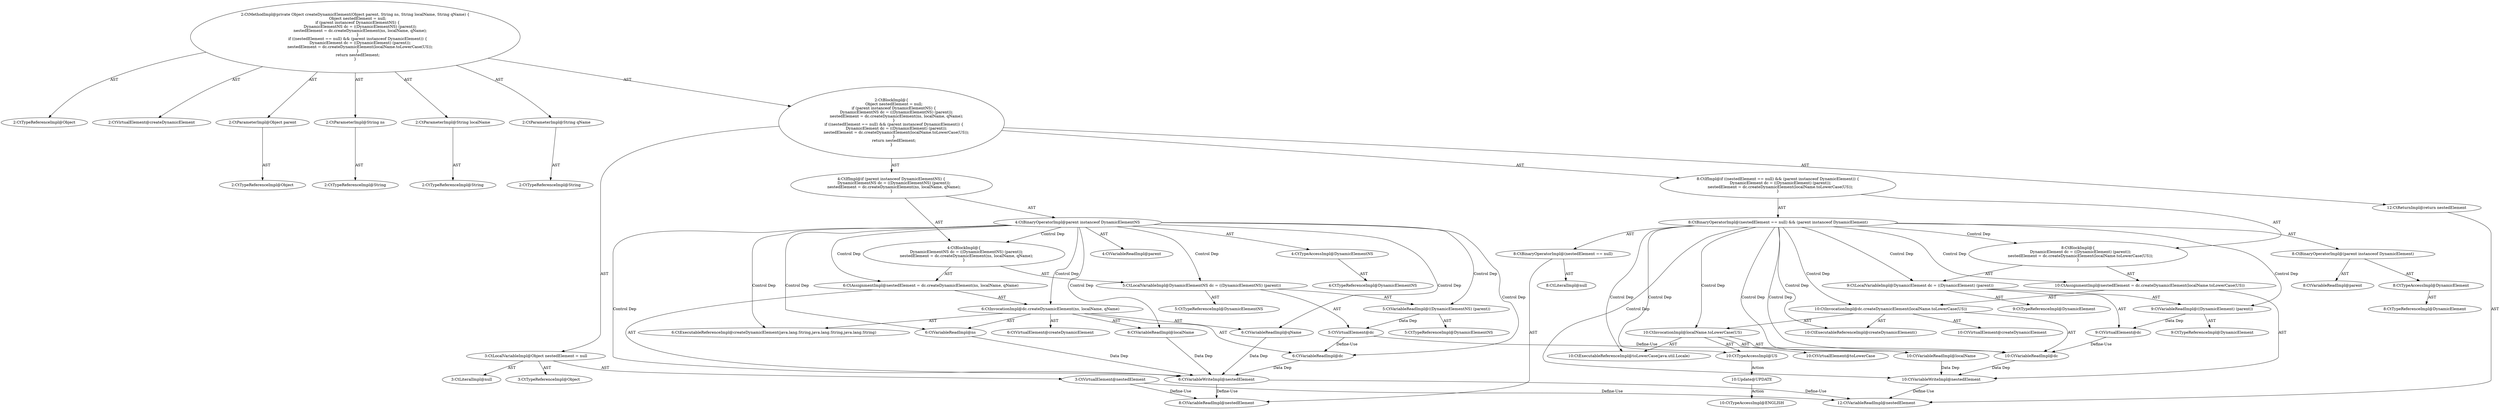 digraph "createDynamicElement#?,Object,String,String,String" {
0 [label="2:CtTypeReferenceImpl@Object" shape=ellipse]
1 [label="2:CtVirtualElement@createDynamicElement" shape=ellipse]
2 [label="2:CtParameterImpl@Object parent" shape=ellipse]
3 [label="2:CtTypeReferenceImpl@Object" shape=ellipse]
4 [label="2:CtParameterImpl@String ns" shape=ellipse]
5 [label="2:CtTypeReferenceImpl@String" shape=ellipse]
6 [label="2:CtParameterImpl@String localName" shape=ellipse]
7 [label="2:CtTypeReferenceImpl@String" shape=ellipse]
8 [label="2:CtParameterImpl@String qName" shape=ellipse]
9 [label="2:CtTypeReferenceImpl@String" shape=ellipse]
10 [label="3:CtTypeReferenceImpl@Object" shape=ellipse]
11 [label="3:CtLiteralImpl@null" shape=ellipse]
12 [label="3:CtVirtualElement@nestedElement" shape=ellipse]
13 [label="3:CtLocalVariableImpl@Object nestedElement = null" shape=ellipse]
14 [label="4:CtVariableReadImpl@parent" shape=ellipse]
15 [label="4:CtTypeAccessImpl@DynamicElementNS" shape=ellipse]
16 [label="4:CtTypeReferenceImpl@DynamicElementNS" shape=ellipse]
17 [label="4:CtBinaryOperatorImpl@parent instanceof DynamicElementNS" shape=ellipse]
18 [label="5:CtTypeReferenceImpl@DynamicElementNS" shape=ellipse]
19 [label="5:CtVariableReadImpl@((DynamicElementNS) (parent))" shape=ellipse]
20 [label="5:CtTypeReferenceImpl@DynamicElementNS" shape=ellipse]
21 [label="5:CtVirtualElement@dc" shape=ellipse]
22 [label="5:CtLocalVariableImpl@DynamicElementNS dc = ((DynamicElementNS) (parent))" shape=ellipse]
23 [label="6:CtVariableWriteImpl@nestedElement" shape=ellipse]
24 [label="6:CtExecutableReferenceImpl@createDynamicElement(java.lang.String,java.lang.String,java.lang.String)" shape=ellipse]
25 [label="6:CtVirtualElement@createDynamicElement" shape=ellipse]
26 [label="6:CtVariableReadImpl@dc" shape=ellipse]
27 [label="6:CtVariableReadImpl@ns" shape=ellipse]
28 [label="6:CtVariableReadImpl@localName" shape=ellipse]
29 [label="6:CtVariableReadImpl@qName" shape=ellipse]
30 [label="6:CtInvocationImpl@dc.createDynamicElement(ns, localName, qName)" shape=ellipse]
31 [label="6:CtAssignmentImpl@nestedElement = dc.createDynamicElement(ns, localName, qName)" shape=ellipse]
32 [label="4:CtBlockImpl@\{
    DynamicElementNS dc = ((DynamicElementNS) (parent));
    nestedElement = dc.createDynamicElement(ns, localName, qName);
\}" shape=ellipse]
33 [label="4:CtIfImpl@if (parent instanceof DynamicElementNS) \{
    DynamicElementNS dc = ((DynamicElementNS) (parent));
    nestedElement = dc.createDynamicElement(ns, localName, qName);
\}" shape=ellipse]
34 [label="8:CtVariableReadImpl@nestedElement" shape=ellipse]
35 [label="8:CtLiteralImpl@null" shape=ellipse]
36 [label="8:CtBinaryOperatorImpl@(nestedElement == null)" shape=ellipse]
37 [label="8:CtVariableReadImpl@parent" shape=ellipse]
38 [label="8:CtTypeAccessImpl@DynamicElement" shape=ellipse]
39 [label="8:CtTypeReferenceImpl@DynamicElement" shape=ellipse]
40 [label="8:CtBinaryOperatorImpl@(parent instanceof DynamicElement)" shape=ellipse]
41 [label="8:CtBinaryOperatorImpl@(nestedElement == null) && (parent instanceof DynamicElement)" shape=ellipse]
42 [label="9:CtTypeReferenceImpl@DynamicElement" shape=ellipse]
43 [label="9:CtVariableReadImpl@((DynamicElement) (parent))" shape=ellipse]
44 [label="9:CtTypeReferenceImpl@DynamicElement" shape=ellipse]
45 [label="9:CtVirtualElement@dc" shape=ellipse]
46 [label="9:CtLocalVariableImpl@DynamicElement dc = ((DynamicElement) (parent))" shape=ellipse]
47 [label="10:CtVariableWriteImpl@nestedElement" shape=ellipse]
48 [label="10:CtExecutableReferenceImpl@createDynamicElement()" shape=ellipse]
49 [label="10:CtVirtualElement@createDynamicElement" shape=ellipse]
50 [label="10:CtVariableReadImpl@dc" shape=ellipse]
51 [label="10:CtExecutableReferenceImpl@toLowerCase(java.util.Locale)" shape=ellipse]
52 [label="10:CtVirtualElement@toLowerCase" shape=ellipse]
53 [label="10:CtVariableReadImpl@localName" shape=ellipse]
54 [label="10:CtTypeAccessImpl@US" shape=ellipse]
55 [label="10:CtInvocationImpl@localName.toLowerCase(US)" shape=ellipse]
56 [label="10:CtInvocationImpl@dc.createDynamicElement(localName.toLowerCase(US))" shape=ellipse]
57 [label="10:CtAssignmentImpl@nestedElement = dc.createDynamicElement(localName.toLowerCase(US))" shape=ellipse]
58 [label="8:CtBlockImpl@\{
    DynamicElement dc = ((DynamicElement) (parent));
    nestedElement = dc.createDynamicElement(localName.toLowerCase(US));
\}" shape=ellipse]
59 [label="8:CtIfImpl@if ((nestedElement == null) && (parent instanceof DynamicElement)) \{
    DynamicElement dc = ((DynamicElement) (parent));
    nestedElement = dc.createDynamicElement(localName.toLowerCase(US));
\}" shape=ellipse]
60 [label="12:CtVariableReadImpl@nestedElement" shape=ellipse]
61 [label="12:CtReturnImpl@return nestedElement" shape=ellipse]
62 [label="2:CtBlockImpl@\{
    Object nestedElement = null;
    if (parent instanceof DynamicElementNS) \{
        DynamicElementNS dc = ((DynamicElementNS) (parent));
        nestedElement = dc.createDynamicElement(ns, localName, qName);
    \}
    if ((nestedElement == null) && (parent instanceof DynamicElement)) \{
        DynamicElement dc = ((DynamicElement) (parent));
        nestedElement = dc.createDynamicElement(localName.toLowerCase(US));
    \}
    return nestedElement;
\}" shape=ellipse]
63 [label="2:CtMethodImpl@private Object createDynamicElement(Object parent, String ns, String localName, String qName) \{
    Object nestedElement = null;
    if (parent instanceof DynamicElementNS) \{
        DynamicElementNS dc = ((DynamicElementNS) (parent));
        nestedElement = dc.createDynamicElement(ns, localName, qName);
    \}
    if ((nestedElement == null) && (parent instanceof DynamicElement)) \{
        DynamicElement dc = ((DynamicElement) (parent));
        nestedElement = dc.createDynamicElement(localName.toLowerCase(US));
    \}
    return nestedElement;
\}" shape=ellipse]
64 [label="10:Update@UPDATE" shape=ellipse]
65 [label="10:CtTypeAccessImpl@ENGLISH" shape=ellipse]
2 -> 3 [label="AST"];
4 -> 5 [label="AST"];
6 -> 7 [label="AST"];
8 -> 9 [label="AST"];
12 -> 34 [label="Define-Use"];
12 -> 60 [label="Define-Use"];
13 -> 12 [label="AST"];
13 -> 10 [label="AST"];
13 -> 11 [label="AST"];
15 -> 16 [label="AST"];
17 -> 14 [label="AST"];
17 -> 15 [label="AST"];
17 -> 32 [label="Control Dep"];
17 -> 22 [label="Control Dep"];
17 -> 19 [label="Control Dep"];
17 -> 31 [label="Control Dep"];
17 -> 23 [label="Control Dep"];
17 -> 30 [label="Control Dep"];
17 -> 24 [label="Control Dep"];
17 -> 26 [label="Control Dep"];
17 -> 27 [label="Control Dep"];
17 -> 28 [label="Control Dep"];
17 -> 29 [label="Control Dep"];
19 -> 20 [label="AST"];
19 -> 21 [label="Data Dep"];
21 -> 26 [label="Define-Use"];
21 -> 50 [label="Define-Use"];
22 -> 21 [label="AST"];
22 -> 18 [label="AST"];
22 -> 19 [label="AST"];
23 -> 34 [label="Define-Use"];
23 -> 60 [label="Define-Use"];
26 -> 23 [label="Data Dep"];
27 -> 23 [label="Data Dep"];
28 -> 23 [label="Data Dep"];
29 -> 23 [label="Data Dep"];
30 -> 25 [label="AST"];
30 -> 26 [label="AST"];
30 -> 24 [label="AST"];
30 -> 27 [label="AST"];
30 -> 28 [label="AST"];
30 -> 29 [label="AST"];
31 -> 23 [label="AST"];
31 -> 30 [label="AST"];
32 -> 22 [label="AST"];
32 -> 31 [label="AST"];
33 -> 17 [label="AST"];
33 -> 32 [label="AST"];
36 -> 34 [label="AST"];
36 -> 35 [label="AST"];
38 -> 39 [label="AST"];
40 -> 37 [label="AST"];
40 -> 38 [label="AST"];
41 -> 36 [label="AST"];
41 -> 40 [label="AST"];
41 -> 58 [label="Control Dep"];
41 -> 46 [label="Control Dep"];
41 -> 43 [label="Control Dep"];
41 -> 57 [label="Control Dep"];
41 -> 47 [label="Control Dep"];
41 -> 56 [label="Control Dep"];
41 -> 48 [label="Control Dep"];
41 -> 50 [label="Control Dep"];
41 -> 55 [label="Control Dep"];
41 -> 51 [label="Control Dep"];
41 -> 53 [label="Control Dep"];
41 -> 54 [label="Control Dep"];
43 -> 44 [label="AST"];
43 -> 45 [label="Data Dep"];
45 -> 50 [label="Define-Use"];
46 -> 45 [label="AST"];
46 -> 42 [label="AST"];
46 -> 43 [label="AST"];
47 -> 60 [label="Define-Use"];
50 -> 47 [label="Data Dep"];
53 -> 47 [label="Data Dep"];
54 -> 64 [label="Action"];
55 -> 52 [label="AST"];
55 -> 53 [label="AST"];
55 -> 51 [label="AST"];
55 -> 54 [label="AST"];
56 -> 49 [label="AST"];
56 -> 50 [label="AST"];
56 -> 48 [label="AST"];
56 -> 55 [label="AST"];
57 -> 47 [label="AST"];
57 -> 56 [label="AST"];
58 -> 46 [label="AST"];
58 -> 57 [label="AST"];
59 -> 41 [label="AST"];
59 -> 58 [label="AST"];
61 -> 60 [label="AST"];
62 -> 13 [label="AST"];
62 -> 33 [label="AST"];
62 -> 59 [label="AST"];
62 -> 61 [label="AST"];
63 -> 1 [label="AST"];
63 -> 0 [label="AST"];
63 -> 2 [label="AST"];
63 -> 4 [label="AST"];
63 -> 6 [label="AST"];
63 -> 8 [label="AST"];
63 -> 62 [label="AST"];
64 -> 65 [label="Action"];
}